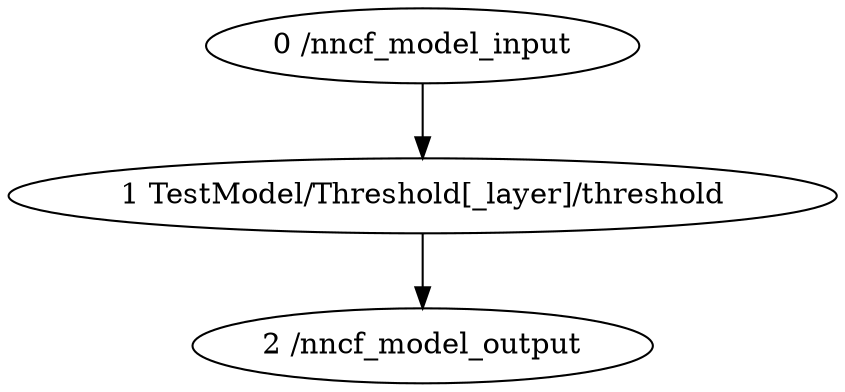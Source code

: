 strict digraph  {
"0 /nncf_model_input" [id=0, scope="", type=nncf_model_input];
"1 TestModel/Threshold[_layer]/threshold" [id=1, scope="TestModel/Threshold[_layer]", type=threshold];
"2 /nncf_model_output" [id=2, scope="", type=nncf_model_output];
"0 /nncf_model_input" -> "1 TestModel/Threshold[_layer]/threshold";
"1 TestModel/Threshold[_layer]/threshold" -> "2 /nncf_model_output";
}
